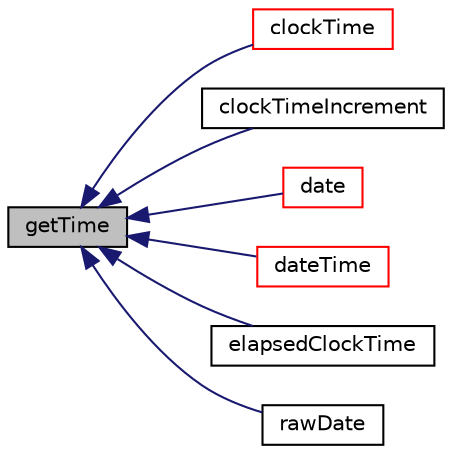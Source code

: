digraph "getTime"
{
  bgcolor="transparent";
  edge [fontname="Helvetica",fontsize="10",labelfontname="Helvetica",labelfontsize="10"];
  node [fontname="Helvetica",fontsize="10",shape=record];
  rankdir="LR";
  Node1 [label="getTime",height=0.2,width=0.4,color="black", fillcolor="grey75", style="filled", fontcolor="black"];
  Node1 -> Node2 [dir="back",color="midnightblue",fontsize="10",style="solid",fontname="Helvetica"];
  Node2 [label="clockTime",height=0.2,width=0.4,color="red",URL="$a00274.html#a716145c4eae38fe6388b4c2b6eb3b576",tooltip="Return the current wall-clock time as a string. "];
  Node1 -> Node3 [dir="back",color="midnightblue",fontsize="10",style="solid",fontname="Helvetica"];
  Node3 [label="clockTimeIncrement",height=0.2,width=0.4,color="black",URL="$a00274.html#ac3858af6bec6348574b6146d06ce36fb",tooltip="Returns wall-clock time from last call of clockTimeIncrement() "];
  Node1 -> Node4 [dir="back",color="midnightblue",fontsize="10",style="solid",fontname="Helvetica"];
  Node4 [label="date",height=0.2,width=0.4,color="red",URL="$a00274.html#a85937959bc3f366942ea89fe679d22d0",tooltip="Return the current wall-clock date as a string. "];
  Node1 -> Node5 [dir="back",color="midnightblue",fontsize="10",style="solid",fontname="Helvetica"];
  Node5 [label="dateTime",height=0.2,width=0.4,color="red",URL="$a00274.html#a634bbc3b8e07db90bfa7b628bc3b46b0",tooltip="Return the current wall-clock date/time as a string. "];
  Node1 -> Node6 [dir="back",color="midnightblue",fontsize="10",style="solid",fontname="Helvetica"];
  Node6 [label="elapsedClockTime",height=0.2,width=0.4,color="black",URL="$a00274.html#a15dd408b12f347ab6f4f3ab9506b07f3",tooltip="Returns wall-clock time from clock instantiation. "];
  Node1 -> Node7 [dir="back",color="midnightblue",fontsize="10",style="solid",fontname="Helvetica"];
  Node7 [label="rawDate",height=0.2,width=0.4,color="black",URL="$a00274.html#aaa124d81938acbe542dc9d8afaf54711",tooltip="Return the current wall-clock date as a raw struct. "];
}

